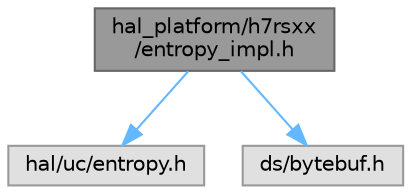 digraph "hal_platform/h7rsxx/entropy_impl.h"
{
 // INTERACTIVE_SVG=YES
 // LATEX_PDF_SIZE
  bgcolor="transparent";
  edge [fontname=Helvetica,fontsize=10,labelfontname=Helvetica,labelfontsize=10];
  node [fontname=Helvetica,fontsize=10,shape=box,height=0.2,width=0.4];
  Node1 [id="Node000001",label="hal_platform/h7rsxx\l/entropy_impl.h",height=0.2,width=0.4,color="gray40", fillcolor="grey60", style="filled", fontcolor="black",tooltip="STM32F4xx Entropy Implementation Notes."];
  Node1 -> Node2 [id="edge1_Node000001_Node000002",color="steelblue1",style="solid",tooltip=" "];
  Node2 [id="Node000002",label="hal/uc/entropy.h",height=0.2,width=0.4,color="grey60", fillcolor="#E0E0E0", style="filled",tooltip=" "];
  Node1 -> Node3 [id="edge2_Node000001_Node000003",color="steelblue1",style="solid",tooltip=" "];
  Node3 [id="Node000003",label="ds/bytebuf.h",height=0.2,width=0.4,color="grey60", fillcolor="#E0E0E0", style="filled",tooltip=" "];
}

